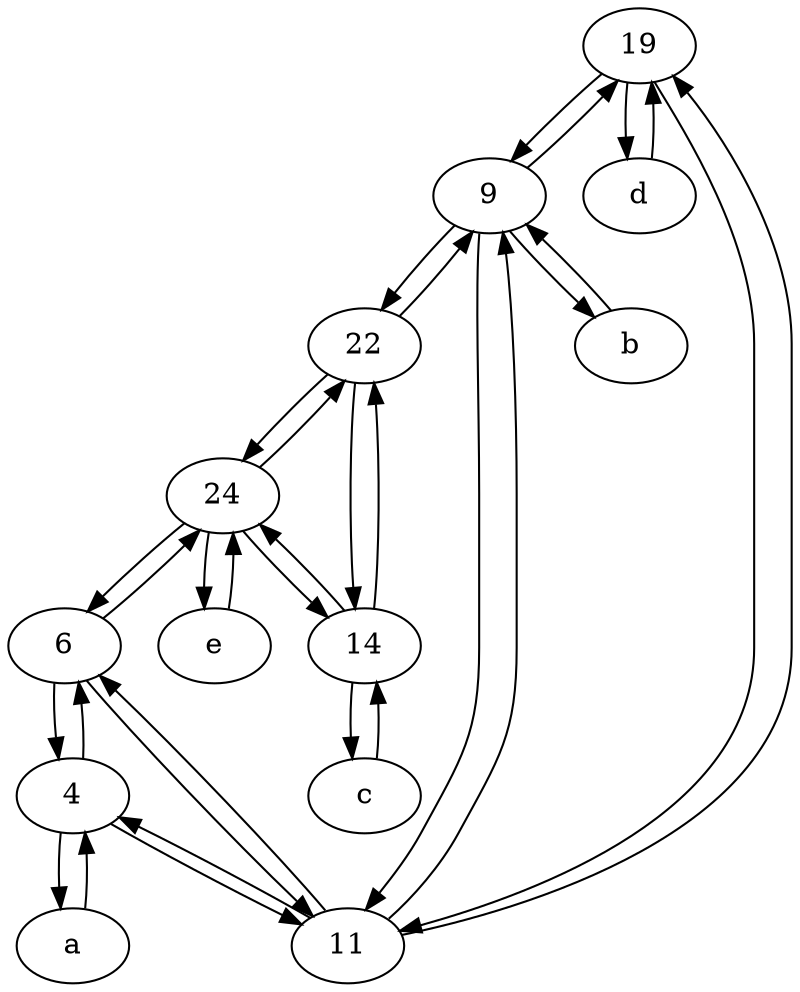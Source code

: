 digraph  {
	19;
	22;
	24;
	9;
	a [pos="40,10!"];
	6;
	d [pos="20,30!"];
	11;
	b [pos="50,20!"];
	e [pos="30,50!"];
	14;
	c [pos="20,10!"];
	4;
	22 -> 14;
	19 -> 11;
	9 -> b;
	9 -> 11;
	4 -> a;
	22 -> 9;
	9 -> 19;
	14 -> c;
	a -> 4;
	19 -> d;
	6 -> 4;
	24 -> 22;
	14 -> 24;
	11 -> 19;
	11 -> 4;
	4 -> 6;
	6 -> 24;
	24 -> e;
	22 -> 24;
	c -> 14;
	14 -> 22;
	e -> 24;
	24 -> 6;
	6 -> 11;
	11 -> 9;
	b -> 9;
	19 -> 9;
	d -> 19;
	9 -> 22;
	24 -> 14;
	4 -> 11;
	11 -> 6;

	}